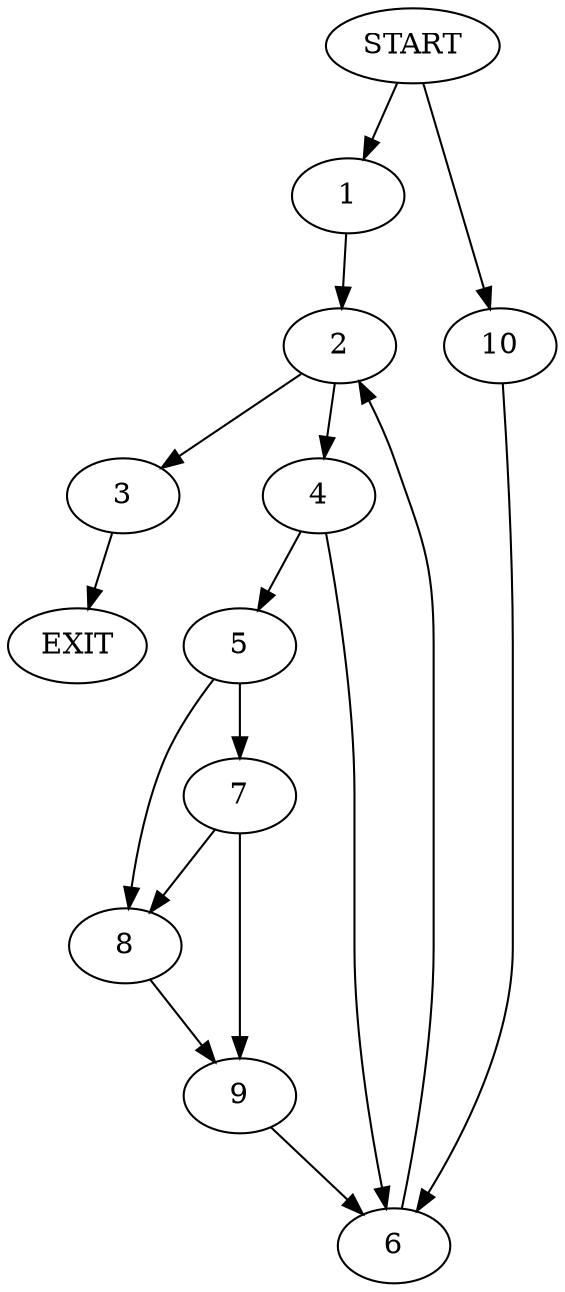 digraph {
0 [label="START"]
11 [label="EXIT"]
0 -> 1
1 -> 2
2 -> 3
2 -> 4
3 -> 11
4 -> 5
4 -> 6
6 -> 2
5 -> 7
5 -> 8
7 -> 9
7 -> 8
8 -> 9
9 -> 6
0 -> 10
10 -> 6
}
